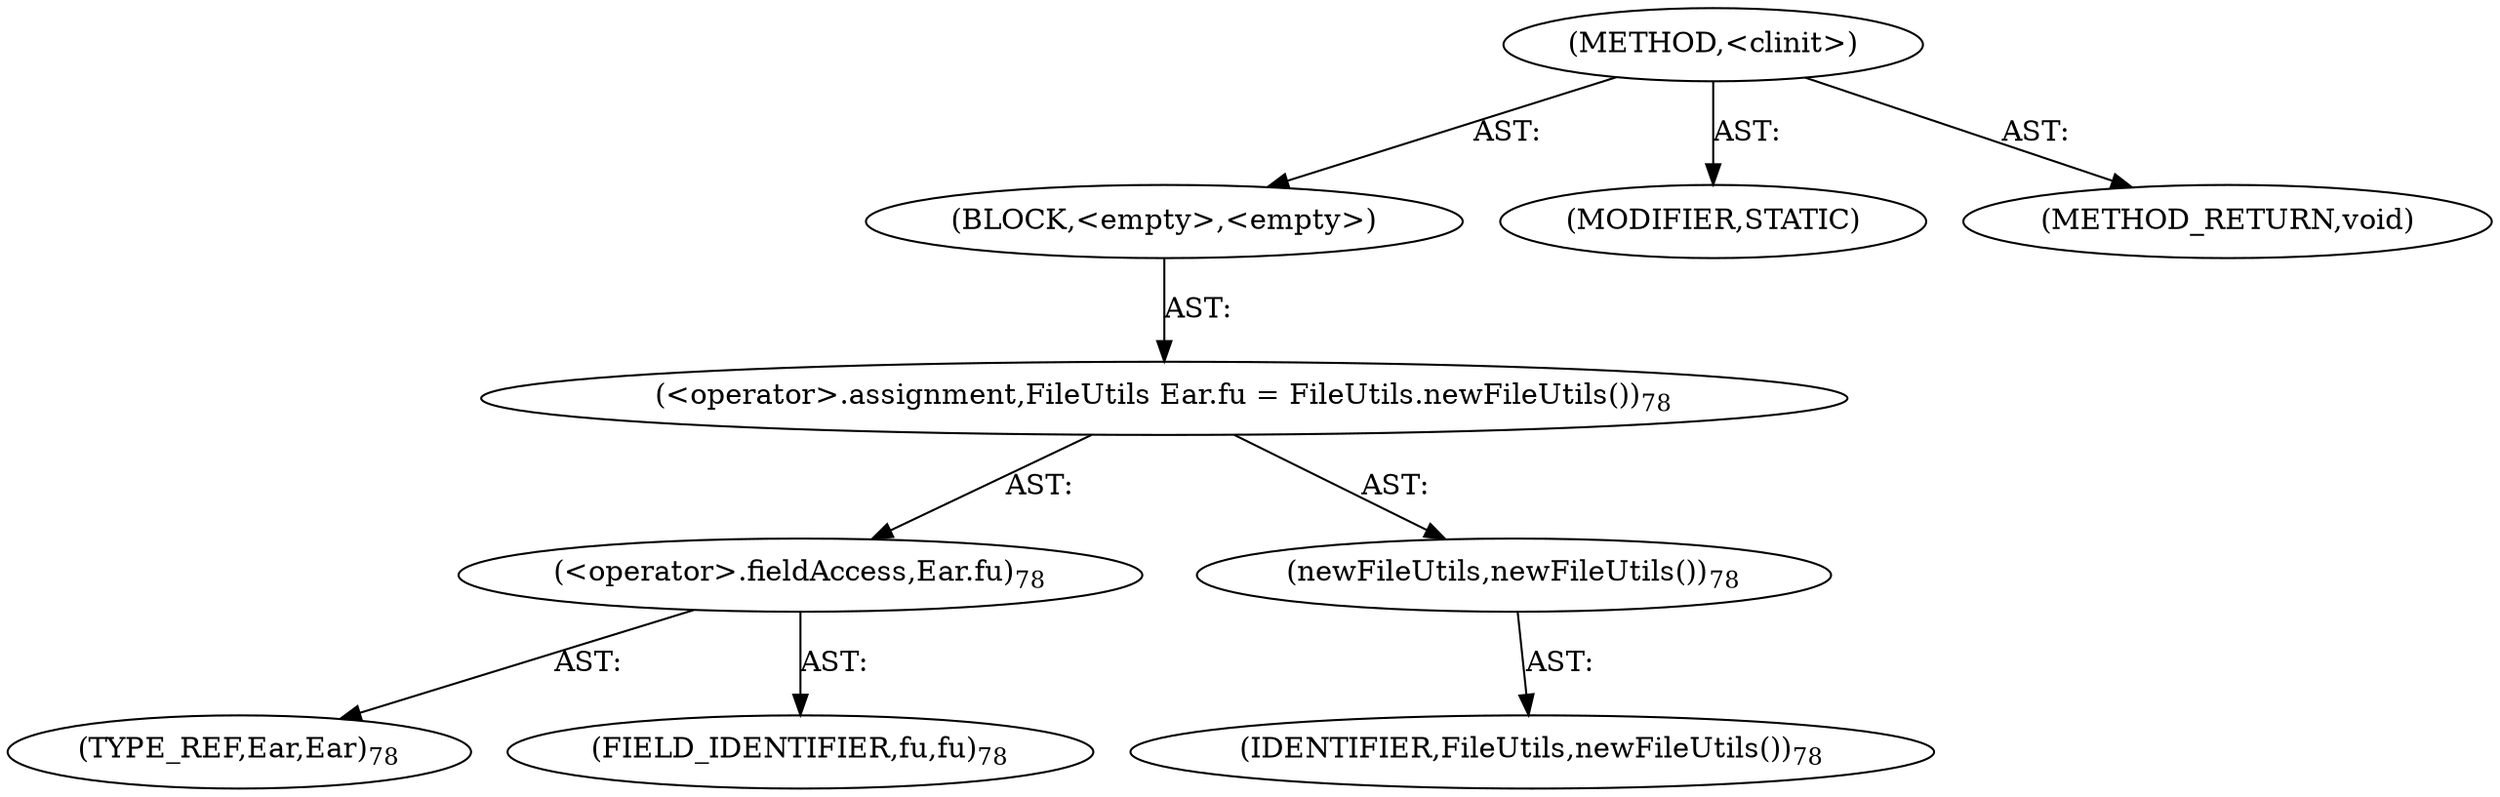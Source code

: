 digraph "&lt;clinit&gt;" {  
"111669149703" [label = <(METHOD,&lt;clinit&gt;)> ]
"25769803791" [label = <(BLOCK,&lt;empty&gt;,&lt;empty&gt;)> ]
"30064771132" [label = <(&lt;operator&gt;.assignment,FileUtils Ear.fu = FileUtils.newFileUtils())<SUB>78</SUB>> ]
"30064771133" [label = <(&lt;operator&gt;.fieldAccess,Ear.fu)<SUB>78</SUB>> ]
"180388626433" [label = <(TYPE_REF,Ear,Ear)<SUB>78</SUB>> ]
"55834574860" [label = <(FIELD_IDENTIFIER,fu,fu)<SUB>78</SUB>> ]
"30064771134" [label = <(newFileUtils,newFileUtils())<SUB>78</SUB>> ]
"68719476788" [label = <(IDENTIFIER,FileUtils,newFileUtils())<SUB>78</SUB>> ]
"133143986194" [label = <(MODIFIER,STATIC)> ]
"128849018887" [label = <(METHOD_RETURN,void)> ]
  "111669149703" -> "25769803791"  [ label = "AST: "] 
  "111669149703" -> "133143986194"  [ label = "AST: "] 
  "111669149703" -> "128849018887"  [ label = "AST: "] 
  "25769803791" -> "30064771132"  [ label = "AST: "] 
  "30064771132" -> "30064771133"  [ label = "AST: "] 
  "30064771132" -> "30064771134"  [ label = "AST: "] 
  "30064771133" -> "180388626433"  [ label = "AST: "] 
  "30064771133" -> "55834574860"  [ label = "AST: "] 
  "30064771134" -> "68719476788"  [ label = "AST: "] 
}
